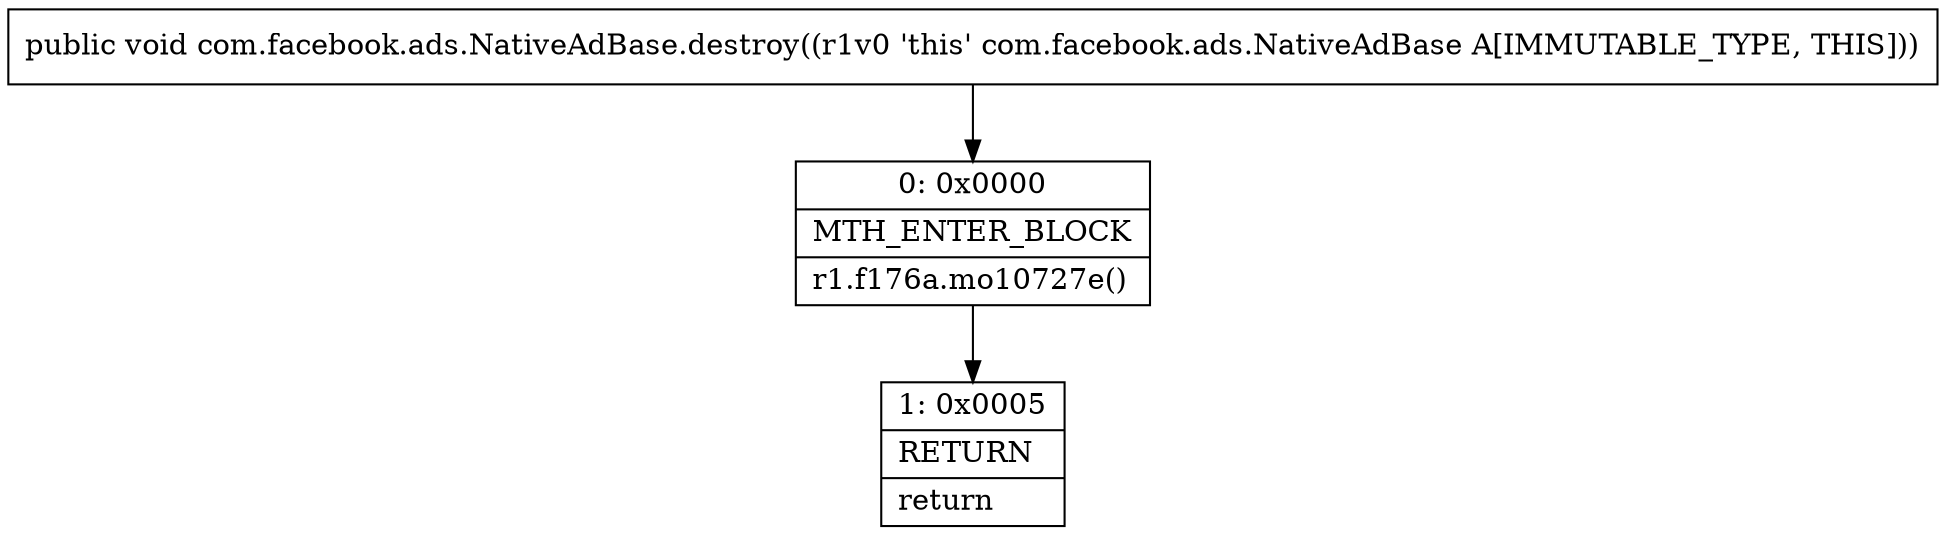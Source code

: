 digraph "CFG forcom.facebook.ads.NativeAdBase.destroy()V" {
Node_0 [shape=record,label="{0\:\ 0x0000|MTH_ENTER_BLOCK\l|r1.f176a.mo10727e()\l}"];
Node_1 [shape=record,label="{1\:\ 0x0005|RETURN\l|return\l}"];
MethodNode[shape=record,label="{public void com.facebook.ads.NativeAdBase.destroy((r1v0 'this' com.facebook.ads.NativeAdBase A[IMMUTABLE_TYPE, THIS])) }"];
MethodNode -> Node_0;
Node_0 -> Node_1;
}

